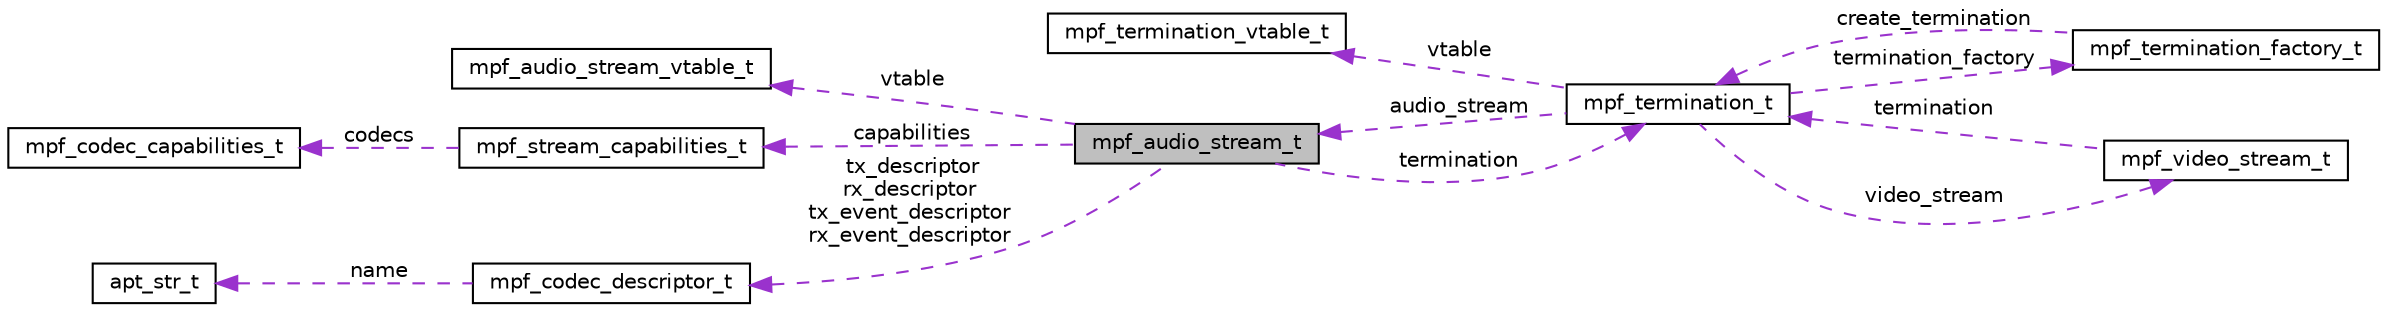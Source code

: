 digraph "mpf_audio_stream_t"
{
  edge [fontname="Helvetica",fontsize="10",labelfontname="Helvetica",labelfontsize="10"];
  node [fontname="Helvetica",fontsize="10",shape=record];
  rankdir="LR";
  Node1 [label="mpf_audio_stream_t",height=0.2,width=0.4,color="black", fillcolor="grey75", style="filled", fontcolor="black"];
  Node2 -> Node1 [dir="back",color="darkorchid3",fontsize="10",style="dashed",label=" vtable" ,fontname="Helvetica"];
  Node2 [label="mpf_audio_stream_vtable_t",height=0.2,width=0.4,color="black", fillcolor="white", style="filled",URL="$structmpf__audio__stream__vtable__t.html"];
  Node3 -> Node1 [dir="back",color="darkorchid3",fontsize="10",style="dashed",label=" capabilities" ,fontname="Helvetica"];
  Node3 [label="mpf_stream_capabilities_t",height=0.2,width=0.4,color="black", fillcolor="white", style="filled",URL="$structmpf__stream__capabilities__t.html"];
  Node4 -> Node3 [dir="back",color="darkorchid3",fontsize="10",style="dashed",label=" codecs" ,fontname="Helvetica"];
  Node4 [label="mpf_codec_capabilities_t",height=0.2,width=0.4,color="black", fillcolor="white", style="filled",URL="$structmpf__codec__capabilities__t.html"];
  Node5 -> Node1 [dir="back",color="darkorchid3",fontsize="10",style="dashed",label=" tx_descriptor\nrx_descriptor\ntx_event_descriptor\nrx_event_descriptor" ,fontname="Helvetica"];
  Node5 [label="mpf_codec_descriptor_t",height=0.2,width=0.4,color="black", fillcolor="white", style="filled",URL="$structmpf__codec__descriptor__t.html"];
  Node6 -> Node5 [dir="back",color="darkorchid3",fontsize="10",style="dashed",label=" name" ,fontname="Helvetica"];
  Node6 [label="apt_str_t",height=0.2,width=0.4,color="black", fillcolor="white", style="filled",URL="$structapt__str__t.html"];
  Node7 -> Node1 [dir="back",color="darkorchid3",fontsize="10",style="dashed",label=" termination" ,fontname="Helvetica"];
  Node7 [label="mpf_termination_t",height=0.2,width=0.4,color="black", fillcolor="white", style="filled",URL="$structmpf__termination__t.html"];
  Node8 -> Node7 [dir="back",color="darkorchid3",fontsize="10",style="dashed",label=" vtable" ,fontname="Helvetica"];
  Node8 [label="mpf_termination_vtable_t",height=0.2,width=0.4,color="black", fillcolor="white", style="filled",URL="$structmpf__termination__vtable__t.html"];
  Node9 -> Node7 [dir="back",color="darkorchid3",fontsize="10",style="dashed",label=" termination_factory" ,fontname="Helvetica"];
  Node9 [label="mpf_termination_factory_t",height=0.2,width=0.4,color="black", fillcolor="white", style="filled",URL="$structmpf__termination__factory__t.html"];
  Node7 -> Node9 [dir="back",color="darkorchid3",fontsize="10",style="dashed",label=" create_termination" ,fontname="Helvetica"];
  Node1 -> Node7 [dir="back",color="darkorchid3",fontsize="10",style="dashed",label=" audio_stream" ,fontname="Helvetica"];
  Node10 -> Node7 [dir="back",color="darkorchid3",fontsize="10",style="dashed",label=" video_stream" ,fontname="Helvetica"];
  Node10 [label="mpf_video_stream_t",height=0.2,width=0.4,color="black", fillcolor="white", style="filled",URL="$structmpf__video__stream__t.html"];
  Node7 -> Node10 [dir="back",color="darkorchid3",fontsize="10",style="dashed",label=" termination" ,fontname="Helvetica"];
}

